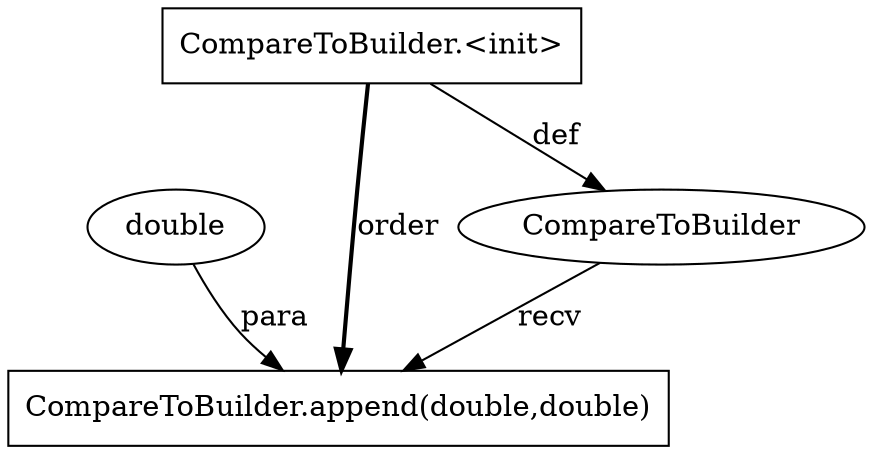 digraph "AUG" {

  1 [ label="CompareToBuilder.append(double,double)" shape="box" ];
  2 [ label="double" shape="ellipse" ];
  3 [ label="CompareToBuilder" shape="ellipse" ];
  4 [ label="CompareToBuilder.<init>" shape="box" ];
  2 -> 1 [ label="para" style="solid" ];
  4 -> 1 [ label="order" style="bold" ];
  3 -> 1 [ label="recv" style="solid" ];
  4 -> 3 [ label="def" style="solid" ];
}

